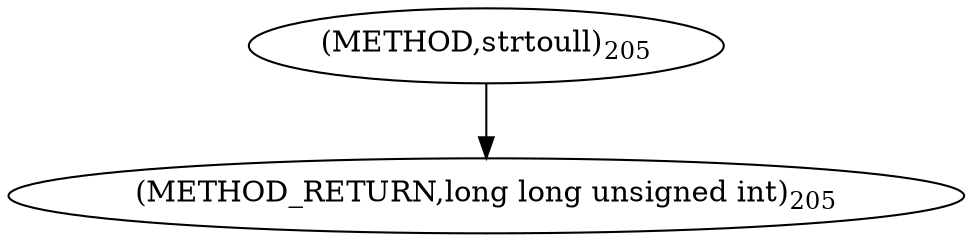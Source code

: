 digraph "strtoull" {  
"33194" [label = <(METHOD,strtoull)<SUB>205</SUB>> ]
"33198" [label = <(METHOD_RETURN,long long unsigned int)<SUB>205</SUB>> ]
  "33194" -> "33198" 
}
